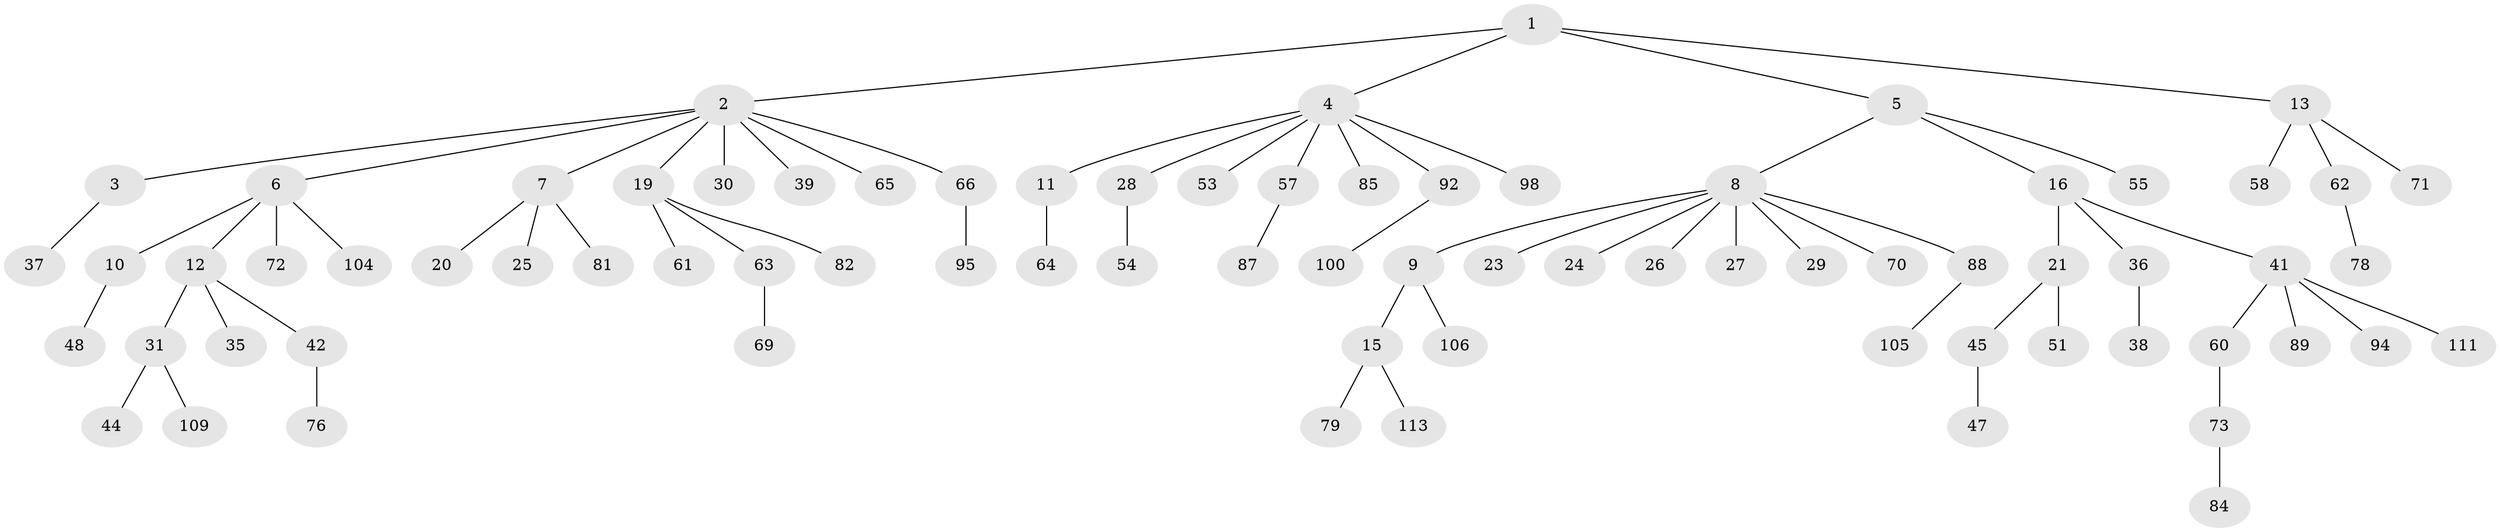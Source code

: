 // Generated by graph-tools (version 1.1) at 2025/24/03/03/25 07:24:07]
// undirected, 77 vertices, 76 edges
graph export_dot {
graph [start="1"]
  node [color=gray90,style=filled];
  1 [super="+108"];
  2 [super="+18"];
  3 [super="+22"];
  4 [super="+40"];
  5 [super="+46"];
  6 [super="+56"];
  7;
  8 [super="+14"];
  9 [super="+33"];
  10 [super="+50"];
  11 [super="+43"];
  12 [super="+32"];
  13 [super="+59"];
  15;
  16 [super="+17"];
  19 [super="+34"];
  20 [super="+83"];
  21 [super="+110"];
  23 [super="+112"];
  24;
  25;
  26;
  27;
  28 [super="+114"];
  29;
  30;
  31;
  35 [super="+90"];
  36 [super="+67"];
  37 [super="+77"];
  38;
  39 [super="+49"];
  41 [super="+68"];
  42;
  44 [super="+102"];
  45 [super="+93"];
  47;
  48 [super="+52"];
  51;
  53;
  54 [super="+97"];
  55;
  57;
  58;
  60 [super="+74"];
  61;
  62;
  63 [super="+75"];
  64;
  65;
  66 [super="+80"];
  69 [super="+91"];
  70;
  71 [super="+96"];
  72;
  73 [super="+86"];
  76;
  78;
  79;
  81;
  82;
  84;
  85;
  87 [super="+101"];
  88 [super="+103"];
  89;
  92 [super="+107"];
  94;
  95 [super="+99"];
  98;
  100;
  104;
  105;
  106;
  109;
  111;
  113;
  1 -- 2;
  1 -- 4;
  1 -- 5;
  1 -- 13;
  2 -- 3;
  2 -- 6;
  2 -- 7;
  2 -- 19;
  2 -- 30;
  2 -- 39;
  2 -- 65;
  2 -- 66;
  3 -- 37;
  4 -- 11;
  4 -- 28;
  4 -- 53;
  4 -- 57;
  4 -- 85;
  4 -- 92;
  4 -- 98;
  5 -- 8;
  5 -- 16;
  5 -- 55;
  6 -- 10;
  6 -- 12;
  6 -- 104;
  6 -- 72;
  7 -- 20;
  7 -- 25;
  7 -- 81;
  8 -- 9;
  8 -- 23;
  8 -- 24;
  8 -- 88;
  8 -- 70;
  8 -- 26;
  8 -- 27;
  8 -- 29;
  9 -- 15;
  9 -- 106;
  10 -- 48;
  11 -- 64;
  12 -- 31;
  12 -- 35;
  12 -- 42;
  13 -- 58;
  13 -- 71;
  13 -- 62;
  15 -- 79;
  15 -- 113;
  16 -- 21;
  16 -- 41;
  16 -- 36;
  19 -- 61;
  19 -- 63;
  19 -- 82;
  21 -- 45;
  21 -- 51;
  28 -- 54;
  31 -- 44;
  31 -- 109;
  36 -- 38;
  41 -- 60;
  41 -- 89;
  41 -- 94;
  41 -- 111;
  42 -- 76;
  45 -- 47;
  57 -- 87;
  60 -- 73;
  62 -- 78;
  63 -- 69;
  66 -- 95;
  73 -- 84;
  88 -- 105;
  92 -- 100;
}
